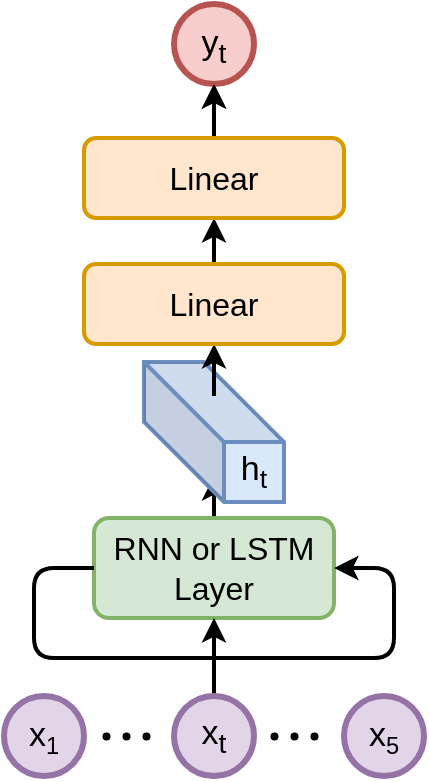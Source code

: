 <mxfile version="20.6.2" type="device"><diagram id="SZApB6rRdo9Kzcqa1nSy" name="第 1 页"><mxGraphModel dx="641" dy="466" grid="0" gridSize="10" guides="1" tooltips="1" connect="1" arrows="1" fold="1" page="0" pageScale="1" pageWidth="827" pageHeight="1169" background="#ffffff" math="0" shadow="0"><root><mxCell id="0"/><mxCell id="1" parent="0"/><mxCell id="BxRDC60a_ga17OzF-DvL-19" style="edgeStyle=orthogonalEdgeStyle;rounded=1;orthogonalLoop=1;jettySize=auto;html=1;exitX=0.5;exitY=0;exitDx=0;exitDy=0;strokeColor=default;strokeWidth=2;fontSize=17;entryX=0.5;entryY=1;entryDx=0;entryDy=0;" edge="1" parent="1" source="BxRDC60a_ga17OzF-DvL-1"><mxGeometry relative="1" as="geometry"><mxPoint x="330" y="250" as="targetPoint"/></mxGeometry></mxCell><mxCell id="BxRDC60a_ga17OzF-DvL-1" value="&lt;font style=&quot;font-size: 16px;&quot;&gt;RNN or LSTM Layer&lt;/font&gt;" style="rounded=1;whiteSpace=wrap;html=1;fillColor=#d5e8d4;strokeColor=#82b366;strokeWidth=2;" vertex="1" parent="1"><mxGeometry x="270" y="271" width="120" height="50" as="geometry"/></mxCell><mxCell id="BxRDC60a_ga17OzF-DvL-3" style="edgeStyle=orthogonalEdgeStyle;rounded=0;orthogonalLoop=1;jettySize=auto;html=1;exitX=0.5;exitY=0;exitDx=0;exitDy=0;entryX=0.5;entryY=1;entryDx=0;entryDy=0;fontSize=17;strokeWidth=2;" edge="1" parent="1" source="BxRDC60a_ga17OzF-DvL-2" target="BxRDC60a_ga17OzF-DvL-1"><mxGeometry relative="1" as="geometry"/></mxCell><mxCell id="BxRDC60a_ga17OzF-DvL-31" value="&lt;span style=&quot;font-size: 17px;&quot;&gt;h&lt;/span&gt;&lt;sub&gt;t&lt;/sub&gt;" style="shape=cube;whiteSpace=wrap;html=1;boundedLbl=1;backgroundOutline=1;darkOpacity=0.05;darkOpacity2=0.1;strokeWidth=2;fontSize=16;size=40;fillColor=#dae8fc;strokeColor=#6c8ebf;" vertex="1" parent="1"><mxGeometry x="295" y="193" width="70" height="70" as="geometry"/></mxCell><mxCell id="BxRDC60a_ga17OzF-DvL-2" value="&lt;font style=&quot;font-size: 17px;&quot;&gt;x&lt;sub&gt;t&lt;/sub&gt;&lt;/font&gt;" style="ellipse;whiteSpace=wrap;html=1;aspect=fixed;fillColor=#e1d5e7;strokeColor=#9673a6;strokeWidth=3;" vertex="1" parent="1"><mxGeometry x="310" y="360" width="40" height="40" as="geometry"/></mxCell><mxCell id="BxRDC60a_ga17OzF-DvL-4" style="edgeStyle=orthogonalEdgeStyle;rounded=1;orthogonalLoop=1;jettySize=auto;html=1;exitX=0;exitY=0.5;exitDx=0;exitDy=0;entryX=1;entryY=0.5;entryDx=0;entryDy=0;strokeWidth=2;fontSize=17;strokeColor=default;" edge="1" parent="1" source="BxRDC60a_ga17OzF-DvL-1" target="BxRDC60a_ga17OzF-DvL-1"><mxGeometry relative="1" as="geometry"><Array as="points"><mxPoint x="240" y="296"/><mxPoint x="240" y="341"/><mxPoint x="420" y="341"/><mxPoint x="420" y="296"/></Array></mxGeometry></mxCell><mxCell id="BxRDC60a_ga17OzF-DvL-22" style="edgeStyle=orthogonalEdgeStyle;rounded=1;orthogonalLoop=1;jettySize=auto;html=1;exitX=0.5;exitY=0;exitDx=0;exitDy=0;entryX=0.5;entryY=1;entryDx=0;entryDy=0;strokeColor=default;strokeWidth=2;fontSize=16;" edge="1" parent="1" target="BxRDC60a_ga17OzF-DvL-21"><mxGeometry relative="1" as="geometry"><mxPoint x="330" y="210" as="sourcePoint"/></mxGeometry></mxCell><mxCell id="BxRDC60a_ga17OzF-DvL-43" style="edgeStyle=orthogonalEdgeStyle;rounded=1;orthogonalLoop=1;jettySize=auto;html=1;exitX=0.5;exitY=0;exitDx=0;exitDy=0;strokeColor=default;strokeWidth=2;fontSize=16;" edge="1" parent="1" source="BxRDC60a_ga17OzF-DvL-21" target="BxRDC60a_ga17OzF-DvL-42"><mxGeometry relative="1" as="geometry"/></mxCell><mxCell id="BxRDC60a_ga17OzF-DvL-21" value="&lt;font style=&quot;font-size: 16px;&quot;&gt;Linear&lt;/font&gt;" style="rounded=1;whiteSpace=wrap;html=1;fillColor=#ffe6cc;strokeColor=#d79b00;strokeWidth=2;" vertex="1" parent="1"><mxGeometry x="265" y="144" width="130" height="40" as="geometry"/></mxCell><mxCell id="BxRDC60a_ga17OzF-DvL-28" style="edgeStyle=orthogonalEdgeStyle;rounded=1;orthogonalLoop=1;jettySize=auto;html=1;exitX=0.5;exitY=0;exitDx=0;exitDy=0;entryX=0.5;entryY=1;entryDx=0;entryDy=0;strokeColor=default;strokeWidth=2;fontSize=16;" edge="1" parent="1" target="BxRDC60a_ga17OzF-DvL-27"><mxGeometry relative="1" as="geometry"><mxPoint x="330.0" y="91" as="sourcePoint"/></mxGeometry></mxCell><mxCell id="BxRDC60a_ga17OzF-DvL-27" value="&lt;font style=&quot;&quot;&gt;&lt;sub style=&quot;&quot;&gt;&lt;sub style=&quot;&quot;&gt;&lt;span style=&quot;font-size: 17px;&quot;&gt;y&lt;sub&gt;t&lt;/sub&gt;&lt;/span&gt;&lt;/sub&gt;&lt;/sub&gt;&lt;/font&gt;" style="ellipse;whiteSpace=wrap;html=1;aspect=fixed;fillColor=#f8cecc;strokeColor=#b85450;strokeWidth=3;" vertex="1" parent="1"><mxGeometry x="310" y="14" width="40" height="40" as="geometry"/></mxCell><mxCell id="BxRDC60a_ga17OzF-DvL-29" value="&lt;font style=&quot;font-size: 17px;&quot;&gt;x&lt;/font&gt;&lt;font style=&quot;font-size: 14.167px;&quot;&gt;&lt;sub&gt;1&lt;/sub&gt;&lt;/font&gt;" style="ellipse;whiteSpace=wrap;html=1;aspect=fixed;fillColor=#e1d5e7;strokeColor=#9673a6;strokeWidth=3;" vertex="1" parent="1"><mxGeometry x="225" y="360" width="40" height="40" as="geometry"/></mxCell><mxCell id="BxRDC60a_ga17OzF-DvL-30" value="&lt;font style=&quot;font-size: 17px;&quot;&gt;x&lt;/font&gt;&lt;font style=&quot;font-size: 14.167px;&quot;&gt;&lt;sub&gt;5&lt;/sub&gt;&lt;/font&gt;" style="ellipse;whiteSpace=wrap;html=1;aspect=fixed;fillColor=#e1d5e7;strokeColor=#9673a6;strokeWidth=3;" vertex="1" parent="1"><mxGeometry x="395" y="360" width="40" height="40" as="geometry"/></mxCell><mxCell id="BxRDC60a_ga17OzF-DvL-36" value="" style="group" vertex="1" connectable="0" parent="1"><mxGeometry x="256" y="360" width="60" height="40" as="geometry"/></mxCell><mxCell id="BxRDC60a_ga17OzF-DvL-33" value="" style="shape=waypoint;sketch=0;size=6;pointerEvents=1;points=[];fillColor=none;resizable=0;rotatable=0;perimeter=centerPerimeter;snapToPoint=1;strokeWidth=0;fontSize=16;" vertex="1" parent="BxRDC60a_ga17OzF-DvL-36"><mxGeometry width="40" height="40" as="geometry"/></mxCell><mxCell id="BxRDC60a_ga17OzF-DvL-34" value="" style="shape=waypoint;sketch=0;size=6;pointerEvents=1;points=[];fillColor=none;resizable=0;rotatable=0;perimeter=centerPerimeter;snapToPoint=1;strokeWidth=0;fontSize=16;" vertex="1" parent="BxRDC60a_ga17OzF-DvL-36"><mxGeometry x="10" width="40" height="40" as="geometry"/></mxCell><mxCell id="BxRDC60a_ga17OzF-DvL-35" value="" style="shape=waypoint;sketch=0;size=6;pointerEvents=1;points=[];fillColor=none;resizable=0;rotatable=0;perimeter=centerPerimeter;snapToPoint=1;strokeWidth=0;fontSize=16;" vertex="1" parent="BxRDC60a_ga17OzF-DvL-36"><mxGeometry x="20" width="40" height="40" as="geometry"/></mxCell><mxCell id="BxRDC60a_ga17OzF-DvL-38" value="" style="group" vertex="1" connectable="0" parent="1"><mxGeometry x="340" y="360" width="60" height="40" as="geometry"/></mxCell><mxCell id="BxRDC60a_ga17OzF-DvL-39" value="" style="shape=waypoint;sketch=0;size=6;pointerEvents=1;points=[];fillColor=none;resizable=0;rotatable=0;perimeter=centerPerimeter;snapToPoint=1;strokeWidth=0;fontSize=16;" vertex="1" parent="BxRDC60a_ga17OzF-DvL-38"><mxGeometry width="40" height="40" as="geometry"/></mxCell><mxCell id="BxRDC60a_ga17OzF-DvL-40" value="" style="shape=waypoint;sketch=0;size=6;pointerEvents=1;points=[];fillColor=none;resizable=0;rotatable=0;perimeter=centerPerimeter;snapToPoint=1;strokeWidth=0;fontSize=16;" vertex="1" parent="BxRDC60a_ga17OzF-DvL-38"><mxGeometry x="10" width="40" height="40" as="geometry"/></mxCell><mxCell id="BxRDC60a_ga17OzF-DvL-41" value="" style="shape=waypoint;sketch=0;size=6;pointerEvents=1;points=[];fillColor=none;resizable=0;rotatable=0;perimeter=centerPerimeter;snapToPoint=1;strokeWidth=0;fontSize=16;" vertex="1" parent="BxRDC60a_ga17OzF-DvL-38"><mxGeometry x="20" width="40" height="40" as="geometry"/></mxCell><mxCell id="BxRDC60a_ga17OzF-DvL-44" value="" style="edgeStyle=orthogonalEdgeStyle;rounded=1;orthogonalLoop=1;jettySize=auto;html=1;strokeColor=default;strokeWidth=2;fontSize=16;" edge="1" parent="1" source="BxRDC60a_ga17OzF-DvL-42" target="BxRDC60a_ga17OzF-DvL-27"><mxGeometry relative="1" as="geometry"/></mxCell><mxCell id="BxRDC60a_ga17OzF-DvL-42" value="&lt;font style=&quot;font-size: 16px;&quot;&gt;Linear&lt;/font&gt;" style="rounded=1;whiteSpace=wrap;html=1;fillColor=#ffe6cc;strokeColor=#d79b00;strokeWidth=2;fontSize=16;" vertex="1" parent="1"><mxGeometry x="265" y="81" width="130" height="40" as="geometry"/></mxCell></root></mxGraphModel></diagram></mxfile>